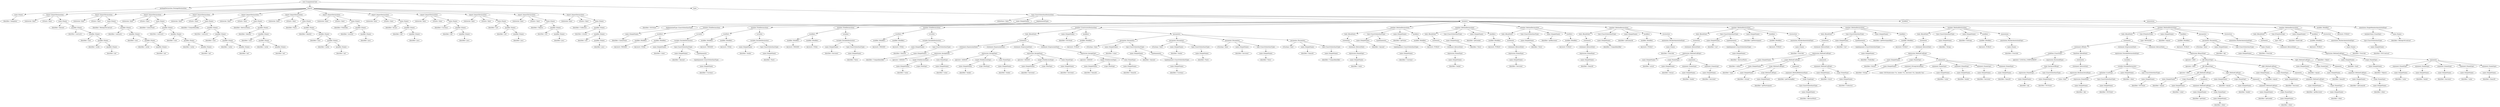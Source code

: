 digraph {
n0 [label="root (CompilationUnit)"];
n1 [label="packageDeclaration (PackageDeclaration)"];
n0 -> n1;
n2 [label="name (Name)"];
n1 -> n2;
n3 [label="identifier='templates'"];
n2 -> n3;
n4 [label="imports"];
n0 -> n4;
n5 [label="import (ImportDeclaration)"];
n4 -> n5;
n6 [label="isAsterisk='false'"];
n5 -> n6;
n7 [label="isStatic='false'"];
n5 -> n7;
n8 [label="name (Name)"];
n5 -> n8;
n9 [label="identifier='Amount'"];
n8 -> n9;
n10 [label="qualifier (Name)"];
n8 -> n10;
n11 [label="identifier='contracts'"];
n10 -> n11;
n12 [label="qualifier (Name)"];
n10 -> n12;
n13 [label="identifier='core'"];
n12 -> n13;
n14 [label="qualifier (Name)"];
n12 -> n14;
n15 [label="identifier='corda'"];
n14 -> n15;
n16 [label="qualifier (Name)"];
n14 -> n16;
n17 [label="identifier='net'"];
n16 -> n17;
n18 [label="import (ImportDeclaration)"];
n4 -> n18;
n19 [label="isAsterisk='false'"];
n18 -> n19;
n20 [label="isStatic='false'"];
n18 -> n20;
n21 [label="name (Name)"];
n18 -> n21;
n22 [label="identifier='BelongsToContract'"];
n21 -> n22;
n23 [label="qualifier (Name)"];
n21 -> n23;
n24 [label="identifier='contracts'"];
n23 -> n24;
n25 [label="qualifier (Name)"];
n23 -> n25;
n26 [label="identifier='core'"];
n25 -> n26;
n27 [label="qualifier (Name)"];
n25 -> n27;
n28 [label="identifier='corda'"];
n27 -> n28;
n29 [label="qualifier (Name)"];
n27 -> n29;
n30 [label="identifier='net'"];
n29 -> n30;
n31 [label="import (ImportDeclaration)"];
n4 -> n31;
n32 [label="isAsterisk='false'"];
n31 -> n32;
n33 [label="isStatic='false'"];
n31 -> n33;
n34 [label="name (Name)"];
n31 -> n34;
n35 [label="identifier='LinearState'"];
n34 -> n35;
n36 [label="qualifier (Name)"];
n34 -> n36;
n37 [label="identifier='contracts'"];
n36 -> n37;
n38 [label="qualifier (Name)"];
n36 -> n38;
n39 [label="identifier='core'"];
n38 -> n39;
n40 [label="qualifier (Name)"];
n38 -> n40;
n41 [label="identifier='corda'"];
n40 -> n41;
n42 [label="qualifier (Name)"];
n40 -> n42;
n43 [label="identifier='net'"];
n42 -> n43;
n44 [label="import (ImportDeclaration)"];
n4 -> n44;
n45 [label="isAsterisk='false'"];
n44 -> n45;
n46 [label="isStatic='false'"];
n44 -> n46;
n47 [label="name (Name)"];
n44 -> n47;
n48 [label="identifier='UniqueIdentifier'"];
n47 -> n48;
n49 [label="qualifier (Name)"];
n47 -> n49;
n50 [label="identifier='contracts'"];
n49 -> n50;
n51 [label="qualifier (Name)"];
n49 -> n51;
n52 [label="identifier='core'"];
n51 -> n52;
n53 [label="qualifier (Name)"];
n51 -> n53;
n54 [label="identifier='corda'"];
n53 -> n54;
n55 [label="qualifier (Name)"];
n53 -> n55;
n56 [label="identifier='net'"];
n55 -> n56;
n57 [label="import (ImportDeclaration)"];
n4 -> n57;
n58 [label="isAsterisk='false'"];
n57 -> n58;
n59 [label="isStatic='false'"];
n57 -> n59;
n60 [label="name (Name)"];
n57 -> n60;
n61 [label="identifier='AbstractParty'"];
n60 -> n61;
n62 [label="qualifier (Name)"];
n60 -> n62;
n63 [label="identifier='identity'"];
n62 -> n63;
n64 [label="qualifier (Name)"];
n62 -> n64;
n65 [label="identifier='core'"];
n64 -> n65;
n66 [label="qualifier (Name)"];
n64 -> n66;
n67 [label="identifier='corda'"];
n66 -> n67;
n68 [label="qualifier (Name)"];
n66 -> n68;
n69 [label="identifier='net'"];
n68 -> n69;
n70 [label="import (ImportDeclaration)"];
n4 -> n70;
n71 [label="isAsterisk='false'"];
n70 -> n71;
n72 [label="isStatic='false'"];
n70 -> n72;
n73 [label="name (Name)"];
n70 -> n73;
n74 [label="identifier='Party'"];
n73 -> n74;
n75 [label="qualifier (Name)"];
n73 -> n75;
n76 [label="identifier='identity'"];
n75 -> n76;
n77 [label="qualifier (Name)"];
n75 -> n77;
n78 [label="identifier='core'"];
n77 -> n78;
n79 [label="qualifier (Name)"];
n77 -> n79;
n80 [label="identifier='corda'"];
n79 -> n80;
n81 [label="qualifier (Name)"];
n79 -> n81;
n82 [label="identifier='net'"];
n81 -> n82;
n83 [label="import (ImportDeclaration)"];
n4 -> n83;
n84 [label="isAsterisk='false'"];
n83 -> n84;
n85 [label="isStatic='false'"];
n83 -> n85;
n86 [label="name (Name)"];
n83 -> n86;
n87 [label="identifier='PublicKey'"];
n86 -> n87;
n88 [label="qualifier (Name)"];
n86 -> n88;
n89 [label="identifier='security'"];
n88 -> n89;
n90 [label="qualifier (Name)"];
n88 -> n90;
n91 [label="identifier='java'"];
n90 -> n91;
n92 [label="import (ImportDeclaration)"];
n4 -> n92;
n93 [label="isAsterisk='false'"];
n92 -> n93;
n94 [label="isStatic='false'"];
n92 -> n94;
n95 [label="name (Name)"];
n92 -> n95;
n96 [label="identifier='Arrays'"];
n95 -> n96;
n97 [label="qualifier (Name)"];
n95 -> n97;
n98 [label="identifier='util'"];
n97 -> n98;
n99 [label="qualifier (Name)"];
n97 -> n99;
n100 [label="identifier='java'"];
n99 -> n100;
n101 [label="import (ImportDeclaration)"];
n4 -> n101;
n102 [label="isAsterisk='false'"];
n101 -> n102;
n103 [label="isStatic='false'"];
n101 -> n103;
n104 [label="name (Name)"];
n101 -> n104;
n105 [label="identifier='Currency'"];
n104 -> n105;
n106 [label="qualifier (Name)"];
n104 -> n106;
n107 [label="identifier='util'"];
n106 -> n107;
n108 [label="qualifier (Name)"];
n106 -> n108;
n109 [label="identifier='java'"];
n108 -> n109;
n110 [label="import (ImportDeclaration)"];
n4 -> n110;
n111 [label="isAsterisk='false'"];
n110 -> n111;
n112 [label="isStatic='false'"];
n110 -> n112;
n113 [label="name (Name)"];
n110 -> n113;
n114 [label="identifier='List'"];
n113 -> n114;
n115 [label="qualifier (Name)"];
n113 -> n115;
n116 [label="identifier='util'"];
n115 -> n116;
n117 [label="qualifier (Name)"];
n115 -> n117;
n118 [label="identifier='java'"];
n117 -> n118;
n119 [label="import (ImportDeclaration)"];
n4 -> n119;
n120 [label="isAsterisk='false'"];
n119 -> n120;
n121 [label="isStatic='false'"];
n119 -> n121;
n122 [label="name (Name)"];
n119 -> n122;
n123 [label="identifier='Objects'"];
n122 -> n123;
n124 [label="qualifier (Name)"];
n122 -> n124;
n125 [label="identifier='util'"];
n124 -> n125;
n126 [label="qualifier (Name)"];
n124 -> n126;
n127 [label="identifier='java'"];
n126 -> n127;
n128 [label="import (ImportDeclaration)"];
n4 -> n128;
n129 [label="isAsterisk='false'"];
n128 -> n129;
n130 [label="isStatic='false'"];
n128 -> n130;
n131 [label="name (Name)"];
n128 -> n131;
n132 [label="identifier='Collectors'"];
n131 -> n132;
n133 [label="qualifier (Name)"];
n131 -> n133;
n134 [label="identifier='stream'"];
n133 -> n134;
n135 [label="qualifier (Name)"];
n133 -> n135;
n136 [label="identifier='util'"];
n135 -> n136;
n137 [label="qualifier (Name)"];
n135 -> n137;
n138 [label="identifier='java'"];
n137 -> n138;
n139 [label="types"];
n0 -> n139;
n140 [label="type (ClassOrInterfaceDeclaration)"];
n139 -> n140;
n141 [label="isInterface='false'"];
n140 -> n141;
n142 [label="name (SimpleName)"];
n140 -> n142;
n143 [label="identifier='IOUState'"];
n142 -> n143;
n144 [label="implementedTypes"];
n140 -> n144;
n145 [label="implementedType (ClassOrInterfaceType)"];
n144 -> n145;
n146 [label="name (SimpleName)"];
n145 -> n146;
n147 [label="identifier='LinearState'"];
n146 -> n147;
n148 [label="members"];
n140 -> n148;
n149 [label="member (FieldDeclaration)"];
n148 -> n149;
n150 [label="modifiers"];
n149 -> n150;
n151 [label="modifier (Modifier)"];
n150 -> n151;
n152 [label="keyword='PRIVATE'"];
n151 -> n152;
n153 [label="modifier (Modifier)"];
n150 -> n153;
n154 [label="keyword='FINAL'"];
n153 -> n154;
n155 [label="variables"];
n149 -> n155;
n156 [label="variable (VariableDeclarator)"];
n155 -> n156;
n157 [label="name (SimpleName)"];
n156 -> n157;
n158 [label="identifier='value'"];
n157 -> n158;
n159 [label="type (ClassOrInterfaceType)"];
n156 -> n159;
n160 [label="name (SimpleName)"];
n159 -> n160;
n161 [label="identifier='Amount'"];
n160 -> n161;
n162 [label="typeArguments"];
n159 -> n162;
n163 [label="typeArgument (ClassOrInterfaceType)"];
n162 -> n163;
n164 [label="name (SimpleName)"];
n163 -> n164;
n165 [label="identifier='Currency'"];
n164 -> n165;
n166 [label="member (FieldDeclaration)"];
n148 -> n166;
n167 [label="modifiers"];
n166 -> n167;
n168 [label="modifier (Modifier)"];
n167 -> n168;
n169 [label="keyword='PRIVATE'"];
n168 -> n169;
n170 [label="modifier (Modifier)"];
n167 -> n170;
n171 [label="keyword='FINAL'"];
n170 -> n171;
n172 [label="variables"];
n166 -> n172;
n173 [label="variable (VariableDeclarator)"];
n172 -> n173;
n174 [label="name (SimpleName)"];
n173 -> n174;
n175 [label="identifier='lender'"];
n174 -> n175;
n176 [label="type (ClassOrInterfaceType)"];
n173 -> n176;
n177 [label="name (SimpleName)"];
n176 -> n177;
n178 [label="identifier='Party'"];
n177 -> n178;
n179 [label="member (FieldDeclaration)"];
n148 -> n179;
n180 [label="modifiers"];
n179 -> n180;
n181 [label="modifier (Modifier)"];
n180 -> n181;
n182 [label="keyword='PRIVATE'"];
n181 -> n182;
n183 [label="modifier (Modifier)"];
n180 -> n183;
n184 [label="keyword='FINAL'"];
n183 -> n184;
n185 [label="variables"];
n179 -> n185;
n186 [label="variable (VariableDeclarator)"];
n185 -> n186;
n187 [label="name (SimpleName)"];
n186 -> n187;
n188 [label="identifier='borrower'"];
n187 -> n188;
n189 [label="type (ClassOrInterfaceType)"];
n186 -> n189;
n190 [label="name (SimpleName)"];
n189 -> n190;
n191 [label="identifier='Party'"];
n190 -> n191;
n192 [label="member (FieldDeclaration)"];
n148 -> n192;
n193 [label="modifiers"];
n192 -> n193;
n194 [label="modifier (Modifier)"];
n193 -> n194;
n195 [label="keyword='PRIVATE'"];
n194 -> n195;
n196 [label="modifier (Modifier)"];
n193 -> n196;
n197 [label="keyword='FINAL'"];
n196 -> n197;
n198 [label="variables"];
n192 -> n198;
n199 [label="variable (VariableDeclarator)"];
n198 -> n199;
n200 [label="name (SimpleName)"];
n199 -> n200;
n201 [label="identifier='linearId'"];
n200 -> n201;
n202 [label="type (ClassOrInterfaceType)"];
n199 -> n202;
n203 [label="name (SimpleName)"];
n202 -> n203;
n204 [label="identifier='UniqueIdentifier'"];
n203 -> n204;
n205 [label="member (ConstructorDeclaration)"];
n148 -> n205;
n206 [label="body (BlockStmt)"];
n205 -> n206;
n207 [label="statements"];
n206 -> n207;
n208 [label="statement (ExpressionStmt)"];
n207 -> n208;
n209 [label="expression (AssignExpr)"];
n208 -> n209;
n210 [label="operator='ASSIGN'"];
n209 -> n210;
n211 [label="target (FieldAccessExpr)"];
n209 -> n211;
n212 [label="name (SimpleName)"];
n211 -> n212;
n213 [label="identifier='value'"];
n212 -> n213;
n214 [label="scope (ThisExpr)"];
n211 -> n214;
n215 [label="value (NameExpr)"];
n209 -> n215;
n216 [label="name (SimpleName)"];
n215 -> n216;
n217 [label="identifier='value'"];
n216 -> n217;
n218 [label="statement (ExpressionStmt)"];
n207 -> n218;
n219 [label="expression (AssignExpr)"];
n218 -> n219;
n220 [label="operator='ASSIGN'"];
n219 -> n220;
n221 [label="target (FieldAccessExpr)"];
n219 -> n221;
n222 [label="name (SimpleName)"];
n221 -> n222;
n223 [label="identifier='lender'"];
n222 -> n223;
n224 [label="scope (ThisExpr)"];
n221 -> n224;
n225 [label="value (NameExpr)"];
n219 -> n225;
n226 [label="name (SimpleName)"];
n225 -> n226;
n227 [label="identifier='lender'"];
n226 -> n227;
n228 [label="statement (ExpressionStmt)"];
n207 -> n228;
n229 [label="expression (AssignExpr)"];
n228 -> n229;
n230 [label="operator='ASSIGN'"];
n229 -> n230;
n231 [label="target (FieldAccessExpr)"];
n229 -> n231;
n232 [label="name (SimpleName)"];
n231 -> n232;
n233 [label="identifier='borrower'"];
n232 -> n233;
n234 [label="scope (ThisExpr)"];
n231 -> n234;
n235 [label="value (NameExpr)"];
n229 -> n235;
n236 [label="name (SimpleName)"];
n235 -> n236;
n237 [label="identifier='borrower'"];
n236 -> n237;
n238 [label="statement (ExpressionStmt)"];
n207 -> n238;
n239 [label="expression (AssignExpr)"];
n238 -> n239;
n240 [label="operator='ASSIGN'"];
n239 -> n240;
n241 [label="target (FieldAccessExpr)"];
n239 -> n241;
n242 [label="name (SimpleName)"];
n241 -> n242;
n243 [label="identifier='linearId'"];
n242 -> n243;
n244 [label="scope (ThisExpr)"];
n241 -> n244;
n245 [label="value (NameExpr)"];
n239 -> n245;
n246 [label="name (SimpleName)"];
n245 -> n246;
n247 [label="identifier='linearId'"];
n246 -> n247;
n248 [label="name (SimpleName)"];
n205 -> n248;
n249 [label="identifier='IOUState'"];
n248 -> n249;
n250 [label="modifiers"];
n205 -> n250;
n251 [label="modifier (Modifier)"];
n250 -> n251;
n252 [label="keyword='PUBLIC'"];
n251 -> n252;
n253 [label="parameters"];
n205 -> n253;
n254 [label="parameter (Parameter)"];
n253 -> n254;
n255 [label="isVarArgs='false'"];
n254 -> n255;
n256 [label="name (SimpleName)"];
n254 -> n256;
n257 [label="identifier='value'"];
n256 -> n257;
n258 [label="type (ClassOrInterfaceType)"];
n254 -> n258;
n259 [label="name (SimpleName)"];
n258 -> n259;
n260 [label="identifier='Amount'"];
n259 -> n260;
n261 [label="typeArguments"];
n258 -> n261;
n262 [label="typeArgument (ClassOrInterfaceType)"];
n261 -> n262;
n263 [label="name (SimpleName)"];
n262 -> n263;
n264 [label="identifier='Currency'"];
n263 -> n264;
n265 [label="parameter (Parameter)"];
n253 -> n265;
n266 [label="isVarArgs='false'"];
n265 -> n266;
n267 [label="name (SimpleName)"];
n265 -> n267;
n268 [label="identifier='lender'"];
n267 -> n268;
n269 [label="type (ClassOrInterfaceType)"];
n265 -> n269;
n270 [label="name (SimpleName)"];
n269 -> n270;
n271 [label="identifier='Party'"];
n270 -> n271;
n272 [label="parameter (Parameter)"];
n253 -> n272;
n273 [label="isVarArgs='false'"];
n272 -> n273;
n274 [label="name (SimpleName)"];
n272 -> n274;
n275 [label="identifier='borrower'"];
n274 -> n275;
n276 [label="type (ClassOrInterfaceType)"];
n272 -> n276;
n277 [label="name (SimpleName)"];
n276 -> n277;
n278 [label="identifier='Party'"];
n277 -> n278;
n279 [label="parameter (Parameter)"];
n253 -> n279;
n280 [label="isVarArgs='false'"];
n279 -> n280;
n281 [label="name (SimpleName)"];
n279 -> n281;
n282 [label="identifier='linearId'"];
n281 -> n282;
n283 [label="type (ClassOrInterfaceType)"];
n279 -> n283;
n284 [label="name (SimpleName)"];
n283 -> n284;
n285 [label="identifier='UniqueIdentifier'"];
n284 -> n285;
n286 [label="member (MethodDeclaration)"];
n148 -> n286;
n287 [label="body (BlockStmt)"];
n286 -> n287;
n288 [label="statements"];
n287 -> n288;
n289 [label="statement (ReturnStmt)"];
n288 -> n289;
n290 [label="expression (NameExpr)"];
n289 -> n290;
n291 [label="name (SimpleName)"];
n290 -> n291;
n292 [label="identifier='value'"];
n291 -> n292;
n293 [label="type (ClassOrInterfaceType)"];
n286 -> n293;
n294 [label="name (SimpleName)"];
n293 -> n294;
n295 [label="identifier='Amount'"];
n294 -> n295;
n296 [label="typeArguments"];
n293 -> n296;
n297 [label="typeArgument (ClassOrInterfaceType)"];
n296 -> n297;
n298 [label="name (SimpleName)"];
n297 -> n298;
n299 [label="identifier='Currency'"];
n298 -> n299;
n300 [label="name (SimpleName)"];
n286 -> n300;
n301 [label="identifier='getValue'"];
n300 -> n301;
n302 [label="modifiers"];
n286 -> n302;
n303 [label="modifier (Modifier)"];
n302 -> n303;
n304 [label="keyword='PUBLIC'"];
n303 -> n304;
n305 [label="member (MethodDeclaration)"];
n148 -> n305;
n306 [label="body (BlockStmt)"];
n305 -> n306;
n307 [label="statements"];
n306 -> n307;
n308 [label="statement (ReturnStmt)"];
n307 -> n308;
n309 [label="expression (NameExpr)"];
n308 -> n309;
n310 [label="name (SimpleName)"];
n309 -> n310;
n311 [label="identifier='lender'"];
n310 -> n311;
n312 [label="type (ClassOrInterfaceType)"];
n305 -> n312;
n313 [label="name (SimpleName)"];
n312 -> n313;
n314 [label="identifier='Party'"];
n313 -> n314;
n315 [label="name (SimpleName)"];
n305 -> n315;
n316 [label="identifier='getLender'"];
n315 -> n316;
n317 [label="modifiers"];
n305 -> n317;
n318 [label="modifier (Modifier)"];
n317 -> n318;
n319 [label="keyword='PUBLIC'"];
n318 -> n319;
n320 [label="member (MethodDeclaration)"];
n148 -> n320;
n321 [label="body (BlockStmt)"];
n320 -> n321;
n322 [label="statements"];
n321 -> n322;
n323 [label="statement (ReturnStmt)"];
n322 -> n323;
n324 [label="expression (NameExpr)"];
n323 -> n324;
n325 [label="name (SimpleName)"];
n324 -> n325;
n326 [label="identifier='borrower'"];
n325 -> n326;
n327 [label="type (ClassOrInterfaceType)"];
n320 -> n327;
n328 [label="name (SimpleName)"];
n327 -> n328;
n329 [label="identifier='Party'"];
n328 -> n329;
n330 [label="name (SimpleName)"];
n320 -> n330;
n331 [label="identifier='getBorrower'"];
n330 -> n331;
n332 [label="modifiers"];
n320 -> n332;
n333 [label="modifier (Modifier)"];
n332 -> n333;
n334 [label="keyword='PUBLIC'"];
n333 -> n334;
n335 [label="member (MethodDeclaration)"];
n148 -> n335;
n336 [label="body (BlockStmt)"];
n335 -> n336;
n337 [label="statements"];
n336 -> n337;
n338 [label="statement (ReturnStmt)"];
n337 -> n338;
n339 [label="expression (NameExpr)"];
n338 -> n339;
n340 [label="name (SimpleName)"];
n339 -> n340;
n341 [label="identifier='linearId'"];
n340 -> n341;
n342 [label="type (ClassOrInterfaceType)"];
n335 -> n342;
n343 [label="name (SimpleName)"];
n342 -> n343;
n344 [label="identifier='UniqueIdentifier'"];
n343 -> n344;
n345 [label="name (SimpleName)"];
n335 -> n345;
n346 [label="identifier='getLinearId'"];
n345 -> n346;
n347 [label="modifiers"];
n335 -> n347;
n348 [label="modifier (Modifier)"];
n347 -> n348;
n349 [label="keyword='PUBLIC'"];
n348 -> n349;
n350 [label="annotations"];
n335 -> n350;
n351 [label="annotation (MarkerAnnotationExpr)"];
n350 -> n351;
n352 [label="name (Name)"];
n351 -> n352;
n353 [label="identifier='Override'"];
n352 -> n353;
n354 [label="member (MethodDeclaration)"];
n148 -> n354;
n355 [label="body (BlockStmt)"];
n354 -> n355;
n356 [label="statements"];
n355 -> n356;
n357 [label="statement (ReturnStmt)"];
n356 -> n357;
n358 [label="expression (MethodCallExpr)"];
n357 -> n358;
n359 [label="name (SimpleName)"];
n358 -> n359;
n360 [label="identifier='asList'"];
n359 -> n360;
n361 [label="scope (NameExpr)"];
n358 -> n361;
n362 [label="name (SimpleName)"];
n361 -> n362;
n363 [label="identifier='Arrays'"];
n362 -> n363;
n364 [label="arguments"];
n358 -> n364;
n365 [label="argument (NameExpr)"];
n364 -> n365;
n366 [label="name (SimpleName)"];
n365 -> n366;
n367 [label="identifier='lender'"];
n366 -> n367;
n368 [label="argument (NameExpr)"];
n364 -> n368;
n369 [label="name (SimpleName)"];
n368 -> n369;
n370 [label="identifier='borrower'"];
n369 -> n370;
n371 [label="type (ClassOrInterfaceType)"];
n354 -> n371;
n372 [label="name (SimpleName)"];
n371 -> n372;
n373 [label="identifier='List'"];
n372 -> n373;
n374 [label="typeArguments"];
n371 -> n374;
n375 [label="typeArgument (ClassOrInterfaceType)"];
n374 -> n375;
n376 [label="name (SimpleName)"];
n375 -> n376;
n377 [label="identifier='AbstractParty'"];
n376 -> n377;
n378 [label="name (SimpleName)"];
n354 -> n378;
n379 [label="identifier='getParticipants'"];
n378 -> n379;
n380 [label="modifiers"];
n354 -> n380;
n381 [label="modifier (Modifier)"];
n380 -> n381;
n382 [label="keyword='PUBLIC'"];
n381 -> n382;
n383 [label="annotations"];
n354 -> n383;
n384 [label="annotation (MarkerAnnotationExpr)"];
n383 -> n384;
n385 [label="name (Name)"];
n384 -> n385;
n386 [label="identifier='Override'"];
n385 -> n386;
n387 [label="member (MethodDeclaration)"];
n148 -> n387;
n388 [label="body (BlockStmt)"];
n387 -> n388;
n389 [label="statements"];
n388 -> n389;
n390 [label="statement (ReturnStmt)"];
n389 -> n390;
n391 [label="expression (MethodCallExpr)"];
n390 -> n391;
n392 [label="name (SimpleName)"];
n391 -> n392;
n393 [label="identifier='collect'"];
n392 -> n393;
n394 [label="scope (MethodCallExpr)"];
n391 -> n394;
n395 [label="name (SimpleName)"];
n394 -> n395;
n396 [label="identifier='map'"];
n395 -> n396;
n397 [label="scope (MethodCallExpr)"];
n394 -> n397;
n398 [label="name (SimpleName)"];
n397 -> n398;
n399 [label="identifier='stream'"];
n398 -> n399;
n400 [label="scope (MethodCallExpr)"];
n397 -> n400;
n401 [label="name (SimpleName)"];
n400 -> n401;
n402 [label="identifier='getParticipants'"];
n401 -> n402;
n403 [label="arguments"];
n394 -> n403;
n404 [label="argument (MethodReferenceExpr)"];
n403 -> n404;
n405 [label="identifier='getOwningKey'"];
n404 -> n405;
n406 [label="scope (TypeExpr)"];
n404 -> n406;
n407 [label="type (ClassOrInterfaceType)"];
n406 -> n407;
n408 [label="name (SimpleName)"];
n407 -> n408;
n409 [label="identifier='AbstractParty'"];
n408 -> n409;
n410 [label="arguments"];
n391 -> n410;
n411 [label="argument (MethodCallExpr)"];
n410 -> n411;
n412 [label="name (SimpleName)"];
n411 -> n412;
n413 [label="identifier='toList'"];
n412 -> n413;
n414 [label="scope (NameExpr)"];
n411 -> n414;
n415 [label="name (SimpleName)"];
n414 -> n415;
n416 [label="identifier='Collectors'"];
n415 -> n416;
n417 [label="type (ClassOrInterfaceType)"];
n387 -> n417;
n418 [label="name (SimpleName)"];
n417 -> n418;
n419 [label="identifier='List'"];
n418 -> n419;
n420 [label="typeArguments"];
n417 -> n420;
n421 [label="typeArgument (ClassOrInterfaceType)"];
n420 -> n421;
n422 [label="name (SimpleName)"];
n421 -> n422;
n423 [label="identifier='PublicKey'"];
n422 -> n423;
n424 [label="name (SimpleName)"];
n387 -> n424;
n425 [label="identifier='getParticipantKeys'"];
n424 -> n425;
n426 [label="modifiers"];
n387 -> n426;
n427 [label="modifier (Modifier)"];
n426 -> n427;
n428 [label="keyword='PUBLIC'"];
n427 -> n428;
n429 [label="member (MethodDeclaration)"];
n148 -> n429;
n430 [label="body (BlockStmt)"];
n429 -> n430;
n431 [label="statements"];
n430 -> n431;
n432 [label="statement (ReturnStmt)"];
n431 -> n432;
n433 [label="expression (MethodCallExpr)"];
n432 -> n433;
n434 [label="name (SimpleName)"];
n433 -> n434;
n435 [label="identifier='format'"];
n434 -> n435;
n436 [label="scope (NameExpr)"];
n433 -> n436;
n437 [label="name (SimpleName)"];
n436 -> n437;
n438 [label="identifier='String'"];
n437 -> n438;
n439 [label="arguments"];
n433 -> n439;
n440 [label="argument (StringLiteralExpr)"];
n439 -> n440;
n441 [label="value='IOUState(value=%s, lender=%s, borrower=%s, linearId=%s)'"];
n440 -> n441;
n442 [label="argument (NameExpr)"];
n439 -> n442;
n443 [label="name (SimpleName)"];
n442 -> n443;
n444 [label="identifier='value'"];
n443 -> n444;
n445 [label="argument (NameExpr)"];
n439 -> n445;
n446 [label="name (SimpleName)"];
n445 -> n446;
n447 [label="identifier='lender'"];
n446 -> n447;
n448 [label="argument (NameExpr)"];
n439 -> n448;
n449 [label="name (SimpleName)"];
n448 -> n449;
n450 [label="identifier='borrower'"];
n449 -> n450;
n451 [label="argument (NameExpr)"];
n439 -> n451;
n452 [label="name (SimpleName)"];
n451 -> n452;
n453 [label="identifier='linearId'"];
n452 -> n453;
n454 [label="type (ClassOrInterfaceType)"];
n429 -> n454;
n455 [label="name (SimpleName)"];
n454 -> n455;
n456 [label="identifier='String'"];
n455 -> n456;
n457 [label="name (SimpleName)"];
n429 -> n457;
n458 [label="identifier='toString'"];
n457 -> n458;
n459 [label="modifiers"];
n429 -> n459;
n460 [label="modifier (Modifier)"];
n459 -> n460;
n461 [label="keyword='PUBLIC'"];
n460 -> n461;
n462 [label="annotations"];
n429 -> n462;
n463 [label="annotation (MarkerAnnotationExpr)"];
n462 -> n463;
n464 [label="name (Name)"];
n463 -> n464;
n465 [label="identifier='Override'"];
n464 -> n465;
n466 [label="member (MethodDeclaration)"];
n148 -> n466;
n467 [label="body (BlockStmt)"];
n466 -> n467;
n468 [label="statements"];
n467 -> n468;
n469 [label="statement (IfStmt)"];
n468 -> n469;
n470 [label="condition (UnaryExpr)"];
n469 -> n470;
n471 [label="operator='LOGICAL_COMPLEMENT'"];
n470 -> n471;
n472 [label="expression (EnclosedExpr)"];
n470 -> n472;
n473 [label="inner (InstanceOfExpr)"];
n472 -> n473;
n474 [label="expression (NameExpr)"];
n473 -> n474;
n475 [label="name (SimpleName)"];
n474 -> n475;
n476 [label="identifier='obj'"];
n475 -> n476;
n477 [label="type (ClassOrInterfaceType)"];
n473 -> n477;
n478 [label="name (SimpleName)"];
n477 -> n478;
n479 [label="identifier='IOUState'"];
n478 -> n479;
n480 [label="thenStmt (BlockStmt)"];
n469 -> n480;
n481 [label="statements"];
n480 -> n481;
n482 [label="statement (ReturnStmt)"];
n481 -> n482;
n483 [label="expression (BooleanLiteralExpr)"];
n482 -> n483;
n484 [label="value='false'"];
n483 -> n484;
n485 [label="statement (ExpressionStmt)"];
n468 -> n485;
n486 [label="expression (VariableDeclarationExpr)"];
n485 -> n486;
n487 [label="variables"];
n486 -> n487;
n488 [label="variable (VariableDeclarator)"];
n487 -> n488;
n489 [label="initializer (CastExpr)"];
n488 -> n489;
n490 [label="expression (NameExpr)"];
n489 -> n490;
n491 [label="name (SimpleName)"];
n490 -> n491;
n492 [label="identifier='obj'"];
n491 -> n492;
n493 [label="type (ClassOrInterfaceType)"];
n489 -> n493;
n494 [label="name (SimpleName)"];
n493 -> n494;
n495 [label="identifier='IOUState'"];
n494 -> n495;
n496 [label="name (SimpleName)"];
n488 -> n496;
n497 [label="identifier='other'"];
n496 -> n497;
n498 [label="type (ClassOrInterfaceType)"];
n488 -> n498;
n499 [label="name (SimpleName)"];
n498 -> n499;
n500 [label="identifier='IOUState'"];
n499 -> n500;
n501 [label="statement (ReturnStmt)"];
n468 -> n501;
n502 [label="expression (BinaryExpr)"];
n501 -> n502;
n503 [label="operator='AND'"];
n502 -> n503;
n504 [label="left (BinaryExpr)"];
n502 -> n504;
n505 [label="operator='AND'"];
n504 -> n505;
n506 [label="left (BinaryExpr)"];
n504 -> n506;
n507 [label="operator='AND'"];
n506 -> n507;
n508 [label="left (MethodCallExpr)"];
n506 -> n508;
n509 [label="name (SimpleName)"];
n508 -> n509;
n510 [label="identifier='equals'"];
n509 -> n510;
n511 [label="scope (NameExpr)"];
n508 -> n511;
n512 [label="name (SimpleName)"];
n511 -> n512;
n513 [label="identifier='value'"];
n512 -> n513;
n514 [label="arguments"];
n508 -> n514;
n515 [label="argument (MethodCallExpr)"];
n514 -> n515;
n516 [label="name (SimpleName)"];
n515 -> n516;
n517 [label="identifier='getValue'"];
n516 -> n517;
n518 [label="scope (NameExpr)"];
n515 -> n518;
n519 [label="name (SimpleName)"];
n518 -> n519;
n520 [label="identifier='other'"];
n519 -> n520;
n521 [label="right (MethodCallExpr)"];
n506 -> n521;
n522 [label="name (SimpleName)"];
n521 -> n522;
n523 [label="identifier='equals'"];
n522 -> n523;
n524 [label="scope (NameExpr)"];
n521 -> n524;
n525 [label="name (SimpleName)"];
n524 -> n525;
n526 [label="identifier='lender'"];
n525 -> n526;
n527 [label="arguments"];
n521 -> n527;
n528 [label="argument (MethodCallExpr)"];
n527 -> n528;
n529 [label="name (SimpleName)"];
n528 -> n529;
n530 [label="identifier='getLender'"];
n529 -> n530;
n531 [label="scope (NameExpr)"];
n528 -> n531;
n532 [label="name (SimpleName)"];
n531 -> n532;
n533 [label="identifier='other'"];
n532 -> n533;
n534 [label="right (MethodCallExpr)"];
n504 -> n534;
n535 [label="name (SimpleName)"];
n534 -> n535;
n536 [label="identifier='equals'"];
n535 -> n536;
n537 [label="scope (NameExpr)"];
n534 -> n537;
n538 [label="name (SimpleName)"];
n537 -> n538;
n539 [label="identifier='borrower'"];
n538 -> n539;
n540 [label="arguments"];
n534 -> n540;
n541 [label="argument (MethodCallExpr)"];
n540 -> n541;
n542 [label="name (SimpleName)"];
n541 -> n542;
n543 [label="identifier='getBorrower'"];
n542 -> n543;
n544 [label="scope (NameExpr)"];
n541 -> n544;
n545 [label="name (SimpleName)"];
n544 -> n545;
n546 [label="identifier='other'"];
n545 -> n546;
n547 [label="right (MethodCallExpr)"];
n502 -> n547;
n548 [label="name (SimpleName)"];
n547 -> n548;
n549 [label="identifier='equals'"];
n548 -> n549;
n550 [label="scope (NameExpr)"];
n547 -> n550;
n551 [label="name (SimpleName)"];
n550 -> n551;
n552 [label="identifier='linearId'"];
n551 -> n552;
n553 [label="arguments"];
n547 -> n553;
n554 [label="argument (MethodCallExpr)"];
n553 -> n554;
n555 [label="name (SimpleName)"];
n554 -> n555;
n556 [label="identifier='getLinearId'"];
n555 -> n556;
n557 [label="scope (NameExpr)"];
n554 -> n557;
n558 [label="name (SimpleName)"];
n557 -> n558;
n559 [label="identifier='other'"];
n558 -> n559;
n560 [label="type (PrimitiveType)"];
n466 -> n560;
n561 [label="type='BOOLEAN'"];
n560 -> n561;
n562 [label="name (SimpleName)"];
n466 -> n562;
n563 [label="identifier='equals'"];
n562 -> n563;
n564 [label="modifiers"];
n466 -> n564;
n565 [label="modifier (Modifier)"];
n564 -> n565;
n566 [label="keyword='PUBLIC'"];
n565 -> n566;
n567 [label="parameters"];
n466 -> n567;
n568 [label="parameter (Parameter)"];
n567 -> n568;
n569 [label="isVarArgs='false'"];
n568 -> n569;
n570 [label="name (SimpleName)"];
n568 -> n570;
n571 [label="identifier='obj'"];
n570 -> n571;
n572 [label="type (ClassOrInterfaceType)"];
n568 -> n572;
n573 [label="name (SimpleName)"];
n572 -> n573;
n574 [label="identifier='Object'"];
n573 -> n574;
n575 [label="annotations"];
n466 -> n575;
n576 [label="annotation (MarkerAnnotationExpr)"];
n575 -> n576;
n577 [label="name (Name)"];
n576 -> n577;
n578 [label="identifier='Override'"];
n577 -> n578;
n579 [label="member (MethodDeclaration)"];
n148 -> n579;
n580 [label="body (BlockStmt)"];
n579 -> n580;
n581 [label="statements"];
n580 -> n581;
n582 [label="statement (ReturnStmt)"];
n581 -> n582;
n583 [label="expression (MethodCallExpr)"];
n582 -> n583;
n584 [label="name (SimpleName)"];
n583 -> n584;
n585 [label="identifier='hash'"];
n584 -> n585;
n586 [label="scope (NameExpr)"];
n583 -> n586;
n587 [label="name (SimpleName)"];
n586 -> n587;
n588 [label="identifier='Objects'"];
n587 -> n588;
n589 [label="arguments"];
n583 -> n589;
n590 [label="argument (NameExpr)"];
n589 -> n590;
n591 [label="name (SimpleName)"];
n590 -> n591;
n592 [label="identifier='value'"];
n591 -> n592;
n593 [label="argument (NameExpr)"];
n589 -> n593;
n594 [label="name (SimpleName)"];
n593 -> n594;
n595 [label="identifier='lender'"];
n594 -> n595;
n596 [label="argument (NameExpr)"];
n589 -> n596;
n597 [label="name (SimpleName)"];
n596 -> n597;
n598 [label="identifier='borrower'"];
n597 -> n598;
n599 [label="argument (NameExpr)"];
n589 -> n599;
n600 [label="name (SimpleName)"];
n599 -> n600;
n601 [label="identifier='value'"];
n600 -> n601;
n602 [label="argument (NameExpr)"];
n589 -> n602;
n603 [label="name (SimpleName)"];
n602 -> n603;
n604 [label="identifier='linearId'"];
n603 -> n604;
n605 [label="type (PrimitiveType)"];
n579 -> n605;
n606 [label="type='INT'"];
n605 -> n606;
n607 [label="name (SimpleName)"];
n579 -> n607;
n608 [label="identifier='hashCode'"];
n607 -> n608;
n609 [label="modifiers"];
n579 -> n609;
n610 [label="modifier (Modifier)"];
n609 -> n610;
n611 [label="keyword='PUBLIC'"];
n610 -> n611;
n612 [label="annotations"];
n579 -> n612;
n613 [label="annotation (MarkerAnnotationExpr)"];
n612 -> n613;
n614 [label="name (Name)"];
n613 -> n614;
n615 [label="identifier='Override'"];
n614 -> n615;
n616 [label="modifiers"];
n140 -> n616;
n617 [label="modifier (Modifier)"];
n616 -> n617;
n618 [label="keyword='PUBLIC'"];
n617 -> n618;
n619 [label="annotations"];
n140 -> n619;
n620 [label="annotation (SingleMemberAnnotationExpr)"];
n619 -> n620;
n621 [label="memberValue (ClassExpr)"];
n620 -> n621;
n622 [label="type (ClassOrInterfaceType)"];
n621 -> n622;
n623 [label="name (SimpleName)"];
n622 -> n623;
n624 [label="identifier='IOUContract'"];
n623 -> n624;
n625 [label="name (Name)"];
n620 -> n625;
n626 [label="identifier='BelongsToContract'"];
n625 -> n626;
}